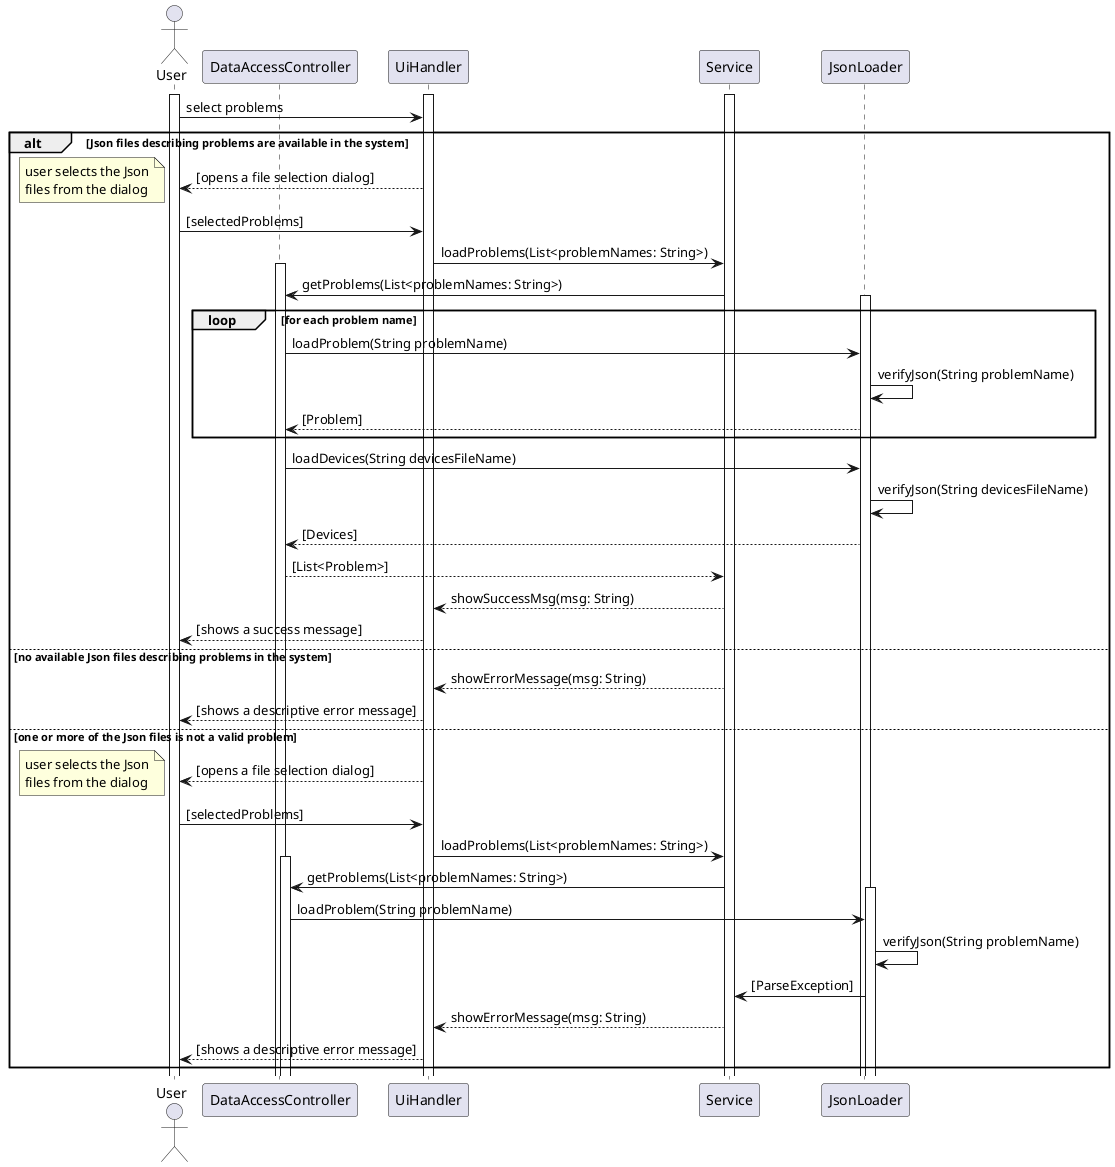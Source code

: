 @startuml
actor User as u
participant DataAccessController as DAC

activate u
activate UiHandler
activate Service


u -> UiHandler : select problems
alt Json files describing problems are available in the system

    UiHandler --> u : [opens a file selection dialog]
    note left
        user selects the Json
        files from the dialog
    end note
    u -> UiHandler : [selectedProblems]
    UiHandler -> Service : loadProblems(List<problemNames: String>)

    activate DAC
    Service -> DAC : getProblems(List<problemNames: String>)

    loop for each problem name
        activate JsonLoader
        DAC -> JsonLoader : loadProblem(String problemName)
        JsonLoader -> JsonLoader : verifyJson(String problemName)
        JsonLoader --> DAC : [Problem]
    end

    DAC -> JsonLoader : loadDevices(String devicesFileName)
    JsonLoader -> JsonLoader : verifyJson(String devicesFileName)
    JsonLoader --> DAC : [Devices]

    DAC -->Service : [List<Problem>]
    Service --> UiHandler : showSuccessMsg(msg: String)
    UiHandler --> u : [shows a success message]

else no available Json files describing problems in the system

    Service --> UiHandler : showErrorMessage(msg: String)
    UiHandler --> u : [shows a descriptive error message]

else one or more of the Json files is not a valid problem

    UiHandler --> u : [opens a file selection dialog]
    note left
        user selects the Json
        files from the dialog
    end note
    u -> UiHandler : [selectedProblems]
    UiHandler -> Service : loadProblems(List<problemNames: String>)

    activate DAC
    Service -> DAC : getProblems(List<problemNames: String>)

    activate JsonLoader
    DAC -> JsonLoader : loadProblem(String problemName)
    JsonLoader -> JsonLoader : verifyJson(String problemName)
    JsonLoader -> Service : [ParseException]
    Service --> UiHandler : showErrorMessage(msg: String)
    UiHandler --> u : [shows a descriptive error message]
end



@enduml